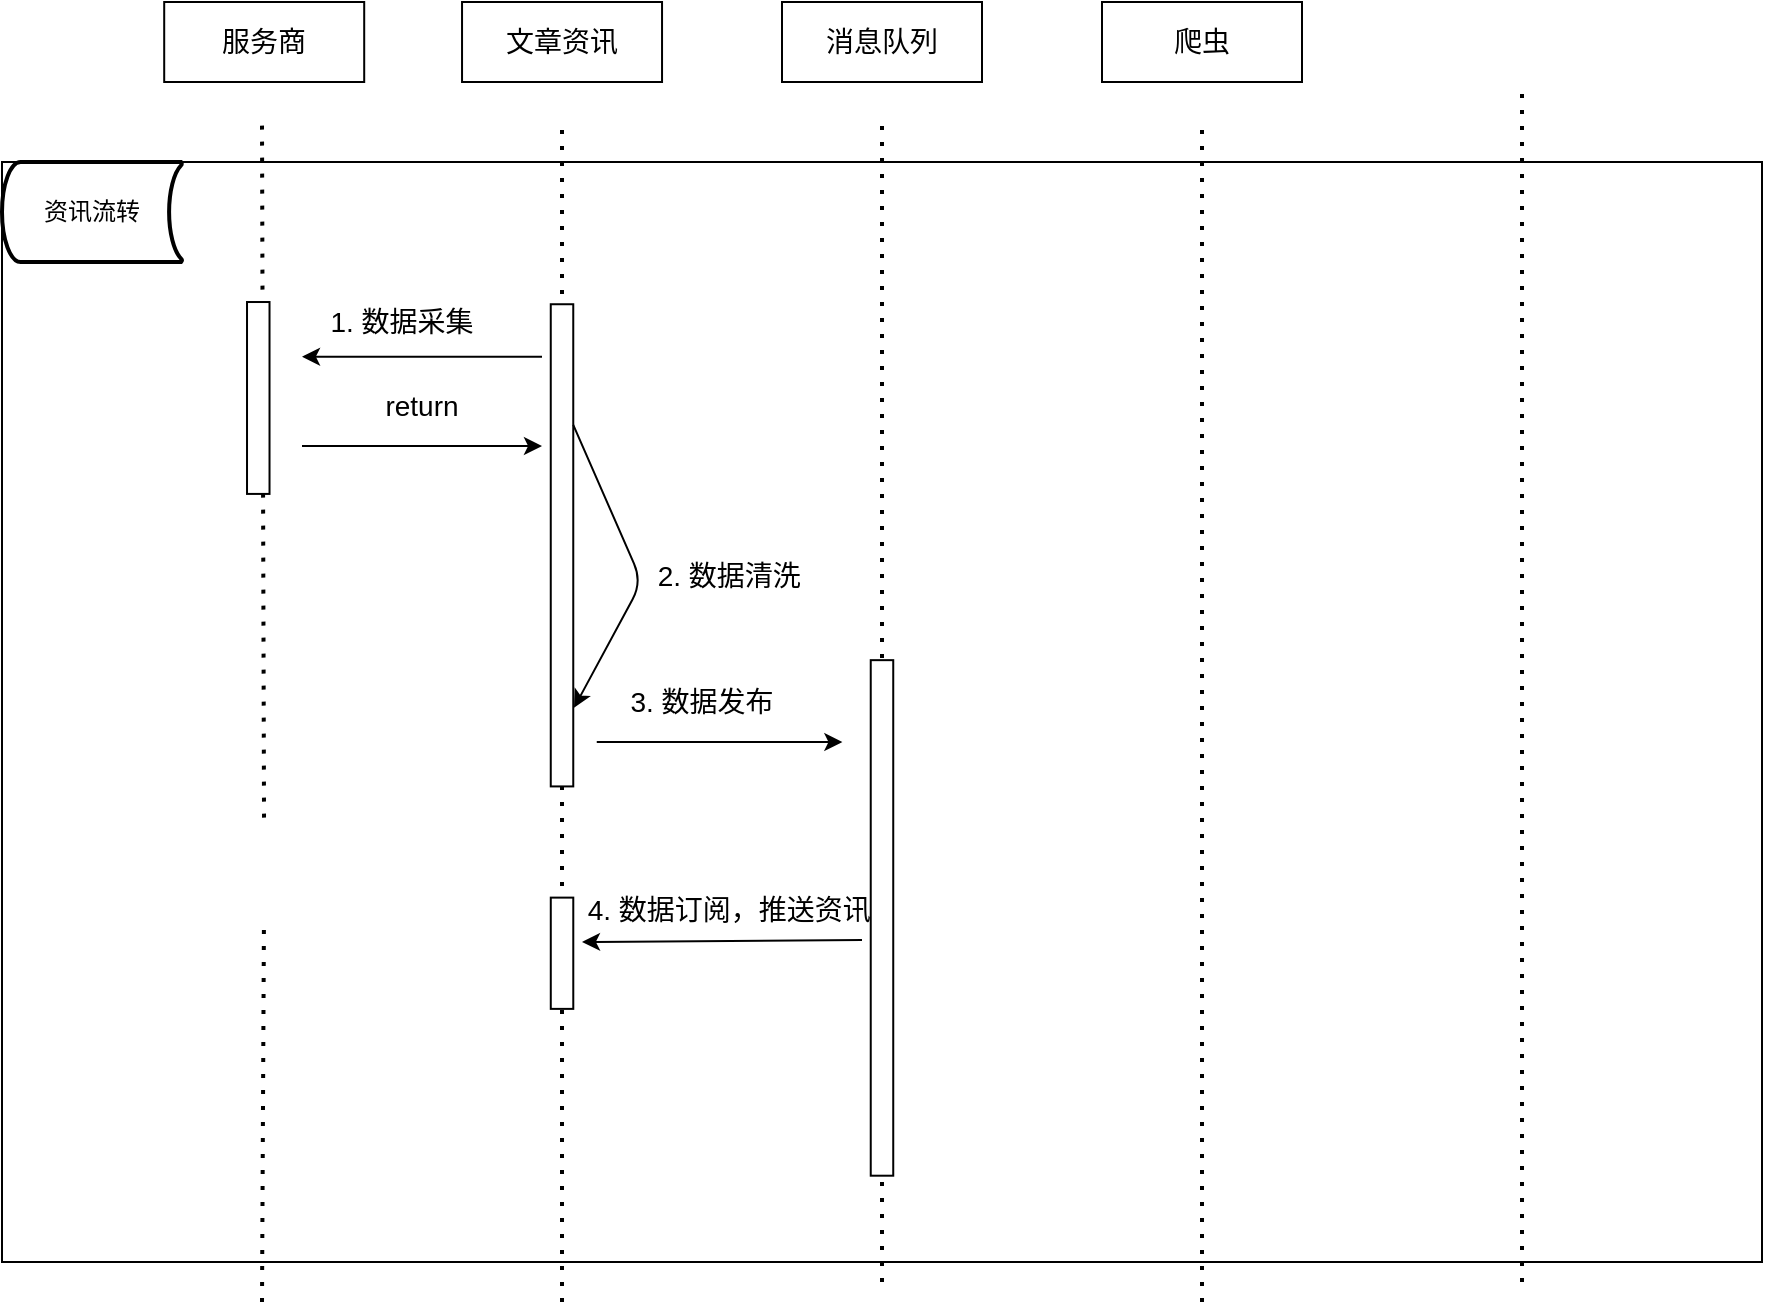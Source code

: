 <mxfile version="14.9.0" type="github">
  <diagram id="7NMzDTsTBacEh3rQD_51" name="Page-1">
    <mxGraphModel dx="1209" dy="562" grid="1" gridSize="10" guides="1" tooltips="1" connect="1" arrows="1" fold="1" page="1" pageScale="1" pageWidth="827" pageHeight="1169" math="0" shadow="0">
      <root>
        <mxCell id="0" />
        <mxCell id="1" parent="0" />
        <mxCell id="J3v_I8ZAM5pnc3WIz0Ya-24" value="" style="rounded=0;whiteSpace=wrap;html=1;" vertex="1" parent="1">
          <mxGeometry x="160" y="160" width="880" height="550" as="geometry" />
        </mxCell>
        <mxCell id="J3v_I8ZAM5pnc3WIz0Ya-26" value="资讯流转" style="strokeWidth=2;html=1;shape=mxgraph.flowchart.stored_data;whiteSpace=wrap;" vertex="1" parent="1">
          <mxGeometry x="160" y="160" width="90" height="50" as="geometry" />
        </mxCell>
        <mxCell id="J3v_I8ZAM5pnc3WIz0Ya-27" value="" style="endArrow=none;dashed=1;html=1;dashPattern=1 3;strokeWidth=2;startArrow=none;" edge="1" parent="1">
          <mxGeometry width="50" height="50" relative="1" as="geometry">
            <mxPoint x="291.014" y="487.81" as="sourcePoint" />
            <mxPoint x="290" y="140" as="targetPoint" />
          </mxGeometry>
        </mxCell>
        <mxCell id="J3v_I8ZAM5pnc3WIz0Ya-28" value="&lt;span style=&quot;font-size: 14px&quot;&gt;服务商&lt;/span&gt;" style="rounded=0;whiteSpace=wrap;html=1;" vertex="1" parent="1">
          <mxGeometry x="241.1" y="80" width="100" height="40" as="geometry" />
        </mxCell>
        <mxCell id="J3v_I8ZAM5pnc3WIz0Ya-29" value="&lt;span style=&quot;font-size: 14px&quot;&gt;文章资讯&lt;/span&gt;" style="rounded=0;whiteSpace=wrap;html=1;" vertex="1" parent="1">
          <mxGeometry x="390.02" y="80" width="100" height="40" as="geometry" />
        </mxCell>
        <mxCell id="J3v_I8ZAM5pnc3WIz0Ya-31" value="" style="endArrow=none;dashed=1;html=1;dashPattern=1 3;strokeWidth=2;" edge="1" parent="1">
          <mxGeometry width="50" height="50" relative="1" as="geometry">
            <mxPoint x="440" y="730" as="sourcePoint" />
            <mxPoint x="440" y="140" as="targetPoint" />
          </mxGeometry>
        </mxCell>
        <mxCell id="J3v_I8ZAM5pnc3WIz0Ya-32" value="" style="endArrow=none;dashed=1;html=1;dashPattern=1 3;strokeWidth=2;" edge="1" parent="1">
          <mxGeometry width="50" height="50" relative="1" as="geometry">
            <mxPoint x="600" y="720" as="sourcePoint" />
            <mxPoint x="600" y="140" as="targetPoint" />
          </mxGeometry>
        </mxCell>
        <mxCell id="J3v_I8ZAM5pnc3WIz0Ya-33" value="" style="endArrow=none;dashed=1;html=1;dashPattern=1 3;strokeWidth=2;" edge="1" parent="1">
          <mxGeometry width="50" height="50" relative="1" as="geometry">
            <mxPoint x="760" y="730" as="sourcePoint" />
            <mxPoint x="760" y="140" as="targetPoint" />
          </mxGeometry>
        </mxCell>
        <mxCell id="J3v_I8ZAM5pnc3WIz0Ya-34" value="&lt;span style=&quot;font-size: 14px&quot;&gt;消息队列&lt;/span&gt;" style="rounded=0;whiteSpace=wrap;html=1;" vertex="1" parent="1">
          <mxGeometry x="550" y="80" width="100" height="40" as="geometry" />
        </mxCell>
        <mxCell id="J3v_I8ZAM5pnc3WIz0Ya-35" value="" style="endArrow=none;dashed=1;html=1;dashPattern=1 3;strokeWidth=2;entryX=0.5;entryY=1;entryDx=0;entryDy=0;" edge="1" parent="1">
          <mxGeometry width="50" height="50" relative="1" as="geometry">
            <mxPoint x="920" y="720" as="sourcePoint" />
            <mxPoint x="920" y="120" as="targetPoint" />
          </mxGeometry>
        </mxCell>
        <mxCell id="J3v_I8ZAM5pnc3WIz0Ya-36" value="" style="rounded=0;whiteSpace=wrap;html=1;rotation=-90;" vertex="1" parent="1">
          <mxGeometry x="240.16" y="272.36" width="95.95" height="11.25" as="geometry" />
        </mxCell>
        <mxCell id="J3v_I8ZAM5pnc3WIz0Ya-37" value="" style="endArrow=classic;html=1;" edge="1" parent="1">
          <mxGeometry width="50" height="50" relative="1" as="geometry">
            <mxPoint x="430" y="257.33" as="sourcePoint" />
            <mxPoint x="310" y="257.33" as="targetPoint" />
          </mxGeometry>
        </mxCell>
        <mxCell id="J3v_I8ZAM5pnc3WIz0Ya-38" value="" style="rounded=0;whiteSpace=wrap;html=1;rotation=-90;" vertex="1" parent="1">
          <mxGeometry x="319.46" y="346.04" width="241.09" height="11.25" as="geometry" />
        </mxCell>
        <mxCell id="J3v_I8ZAM5pnc3WIz0Ya-42" value="&lt;font style=&quot;font-size: 14px&quot;&gt;3. 数据发布&lt;/font&gt;" style="text;html=1;strokeColor=none;fillColor=none;align=center;verticalAlign=middle;whiteSpace=wrap;rounded=0;" vertex="1" parent="1">
          <mxGeometry x="440.19" y="420" width="140" height="20" as="geometry" />
        </mxCell>
        <mxCell id="J3v_I8ZAM5pnc3WIz0Ya-44" value="" style="endArrow=classic;html=1;" edge="1" parent="1">
          <mxGeometry width="50" height="50" relative="1" as="geometry">
            <mxPoint x="457.38" y="450" as="sourcePoint" />
            <mxPoint x="580.19" y="450" as="targetPoint" />
          </mxGeometry>
        </mxCell>
        <mxCell id="J3v_I8ZAM5pnc3WIz0Ya-45" value="" style="rounded=0;whiteSpace=wrap;html=1;rotation=-90;" vertex="1" parent="1">
          <mxGeometry x="471.11" y="532.34" width="257.77" height="11.25" as="geometry" />
        </mxCell>
        <mxCell id="J3v_I8ZAM5pnc3WIz0Ya-46" value="&lt;font style=&quot;font-size: 14px&quot;&gt;2. 数据清洗&amp;nbsp;&amp;nbsp;&lt;/font&gt;" style="text;html=1;strokeColor=none;fillColor=none;align=center;verticalAlign=middle;whiteSpace=wrap;rounded=0;" vertex="1" parent="1">
          <mxGeometry x="471.11" y="357.29" width="113" height="20" as="geometry" />
        </mxCell>
        <mxCell id="J3v_I8ZAM5pnc3WIz0Ya-52" value="" style="endArrow=none;dashed=1;html=1;dashPattern=1 3;strokeWidth=2;" edge="1" parent="1">
          <mxGeometry width="50" height="50" relative="1" as="geometry">
            <mxPoint x="290" y="730" as="sourcePoint" />
            <mxPoint x="290.953" y="543.44" as="targetPoint" />
          </mxGeometry>
        </mxCell>
        <mxCell id="J3v_I8ZAM5pnc3WIz0Ya-54" value="" style="rounded=0;whiteSpace=wrap;html=1;rotation=-90;" vertex="1" parent="1">
          <mxGeometry x="412.2" y="550" width="55.63" height="11.25" as="geometry" />
        </mxCell>
        <mxCell id="J3v_I8ZAM5pnc3WIz0Ya-55" value="&lt;font style=&quot;font-size: 14px&quot;&gt;4. 数据订阅，推送资讯&amp;nbsp;&amp;nbsp;&lt;/font&gt;" style="text;html=1;strokeColor=none;fillColor=none;align=center;verticalAlign=middle;whiteSpace=wrap;rounded=0;" vertex="1" parent="1">
          <mxGeometry x="443.87" y="523.59" width="167.48" height="20" as="geometry" />
        </mxCell>
        <mxCell id="J3v_I8ZAM5pnc3WIz0Ya-56" value="&lt;font style=&quot;font-size: 14px&quot;&gt;1. 数据采集&lt;/font&gt;" style="text;html=1;strokeColor=none;fillColor=none;align=center;verticalAlign=middle;whiteSpace=wrap;rounded=0;" vertex="1" parent="1">
          <mxGeometry x="290" y="230" width="140" height="20" as="geometry" />
        </mxCell>
        <mxCell id="J3v_I8ZAM5pnc3WIz0Ya-59" value="" style="endArrow=classic;html=1;exitX=0.457;exitY=-0.388;exitDx=0;exitDy=0;exitPerimeter=0;" edge="1" parent="1" source="J3v_I8ZAM5pnc3WIz0Ya-45">
          <mxGeometry width="50" height="50" relative="1" as="geometry">
            <mxPoint x="580" y="550" as="sourcePoint" />
            <mxPoint x="450" y="550" as="targetPoint" />
          </mxGeometry>
        </mxCell>
        <mxCell id="J3v_I8ZAM5pnc3WIz0Ya-66" value="" style="endArrow=classic;html=1;exitX=0.75;exitY=1;exitDx=0;exitDy=0;entryX=0.163;entryY=1.033;entryDx=0;entryDy=0;entryPerimeter=0;" edge="1" parent="1" source="J3v_I8ZAM5pnc3WIz0Ya-38" target="J3v_I8ZAM5pnc3WIz0Ya-38">
          <mxGeometry width="50" height="50" relative="1" as="geometry">
            <mxPoint x="540" y="340" as="sourcePoint" />
            <mxPoint x="500" y="290" as="targetPoint" />
            <Array as="points">
              <mxPoint x="480" y="370" />
            </Array>
          </mxGeometry>
        </mxCell>
        <mxCell id="J3v_I8ZAM5pnc3WIz0Ya-67" value="&lt;span style=&quot;font-size: 14px&quot;&gt;爬虫&lt;/span&gt;" style="rounded=0;whiteSpace=wrap;html=1;" vertex="1" parent="1">
          <mxGeometry x="710" y="80" width="100" height="40" as="geometry" />
        </mxCell>
        <mxCell id="J3v_I8ZAM5pnc3WIz0Ya-69" value="" style="endArrow=classic;html=1;strokeColor=#000000;" edge="1" parent="1">
          <mxGeometry width="50" height="50" relative="1" as="geometry">
            <mxPoint x="310" y="302" as="sourcePoint" />
            <mxPoint x="430" y="302" as="targetPoint" />
          </mxGeometry>
        </mxCell>
        <mxCell id="J3v_I8ZAM5pnc3WIz0Ya-71" value="&lt;font style=&quot;font-size: 14px&quot;&gt;return&lt;/font&gt;" style="text;html=1;strokeColor=none;fillColor=none;align=center;verticalAlign=middle;whiteSpace=wrap;rounded=0;" vertex="1" parent="1">
          <mxGeometry x="350.02" y="272" width="40" height="20" as="geometry" />
        </mxCell>
      </root>
    </mxGraphModel>
  </diagram>
</mxfile>
